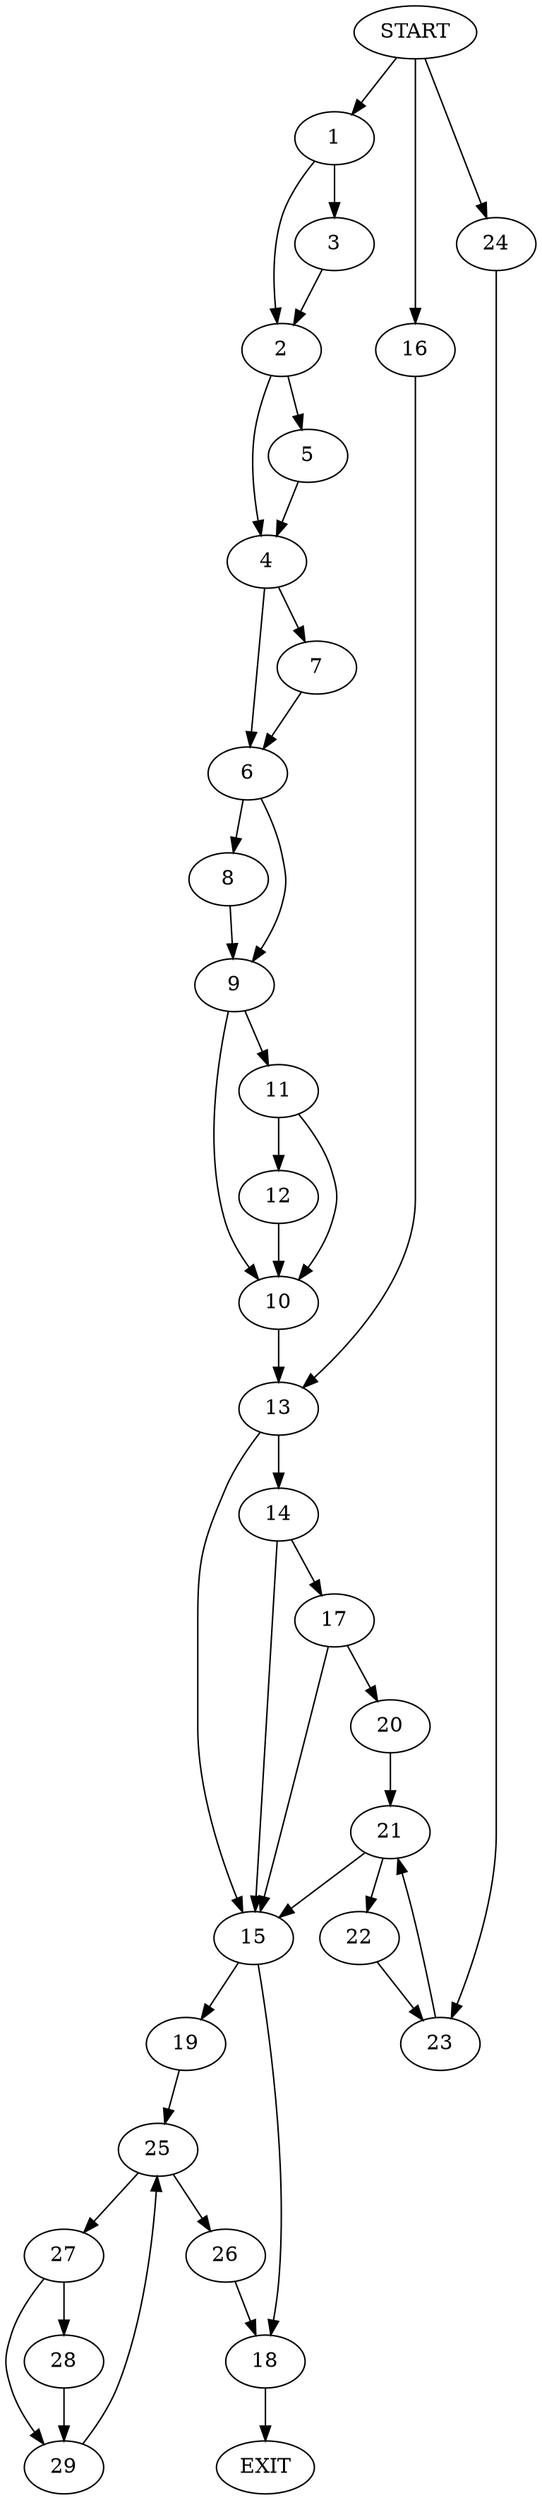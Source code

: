 digraph {
0 [label="START"]
30 [label="EXIT"]
0 -> 1
1 -> 2
1 -> 3
2 -> 4
2 -> 5
3 -> 2
4 -> 6
4 -> 7
5 -> 4
7 -> 6
6 -> 8
6 -> 9
9 -> 10
9 -> 11
8 -> 9
11 -> 10
11 -> 12
10 -> 13
12 -> 10
13 -> 14
13 -> 15
0 -> 16
16 -> 13
14 -> 17
14 -> 15
15 -> 18
15 -> 19
17 -> 20
17 -> 15
20 -> 21
21 -> 22
21 -> 15
22 -> 23
23 -> 21
0 -> 24
24 -> 23
18 -> 30
19 -> 25
25 -> 26
25 -> 27
26 -> 18
27 -> 28
27 -> 29
28 -> 29
29 -> 25
}
